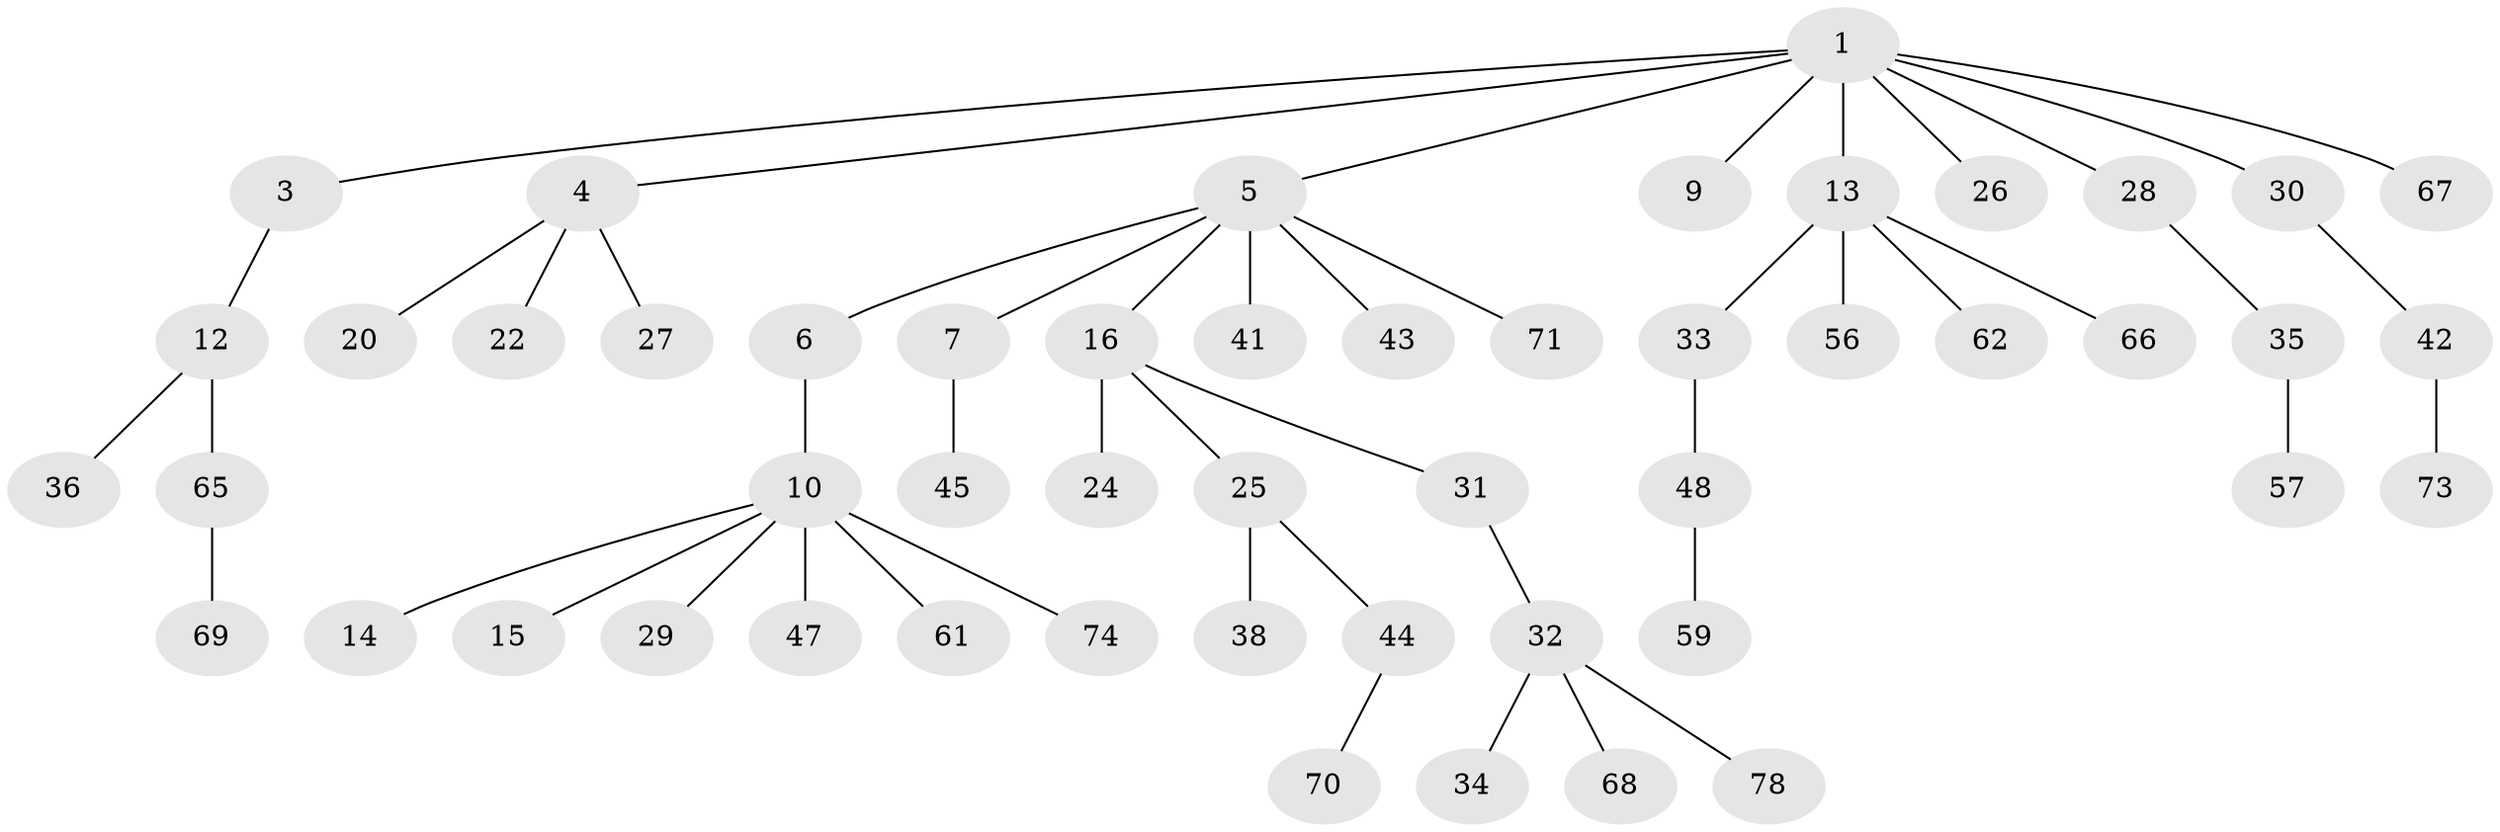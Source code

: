 // Generated by graph-tools (version 1.1) at 2025/52/02/27/25 19:52:10]
// undirected, 51 vertices, 50 edges
graph export_dot {
graph [start="1"]
  node [color=gray90,style=filled];
  1 [super="+2"];
  3 [super="+18"];
  4 [super="+17"];
  5 [super="+8"];
  6;
  7 [super="+39"];
  9 [super="+19"];
  10 [super="+11"];
  12 [super="+75"];
  13 [super="+49"];
  14;
  15;
  16 [super="+21"];
  20 [super="+23"];
  22;
  24;
  25 [super="+40"];
  26;
  27;
  28 [super="+50"];
  29 [super="+64"];
  30 [super="+54"];
  31;
  32 [super="+55"];
  33 [super="+37"];
  34 [super="+72"];
  35 [super="+76"];
  36 [super="+63"];
  38 [super="+46"];
  41;
  42 [super="+53"];
  43;
  44 [super="+51"];
  45 [super="+52"];
  47 [super="+58"];
  48 [super="+77"];
  56;
  57 [super="+60"];
  59;
  61;
  62;
  65;
  66;
  67;
  68;
  69;
  70;
  71;
  73;
  74;
  78;
  1 -- 3;
  1 -- 4;
  1 -- 5;
  1 -- 13;
  1 -- 28;
  1 -- 67;
  1 -- 26;
  1 -- 9;
  1 -- 30;
  3 -- 12;
  4 -- 20;
  4 -- 22;
  4 -- 27;
  5 -- 6;
  5 -- 7;
  5 -- 41;
  5 -- 43;
  5 -- 71;
  5 -- 16;
  6 -- 10;
  7 -- 45;
  10 -- 29;
  10 -- 47;
  10 -- 61;
  10 -- 74;
  10 -- 14;
  10 -- 15;
  12 -- 36;
  12 -- 65;
  13 -- 33;
  13 -- 56;
  13 -- 66;
  13 -- 62;
  16 -- 31;
  16 -- 24;
  16 -- 25;
  25 -- 38;
  25 -- 44;
  28 -- 35;
  30 -- 42;
  31 -- 32;
  32 -- 34;
  32 -- 68;
  32 -- 78;
  33 -- 48;
  35 -- 57;
  42 -- 73;
  44 -- 70;
  48 -- 59;
  65 -- 69;
}
